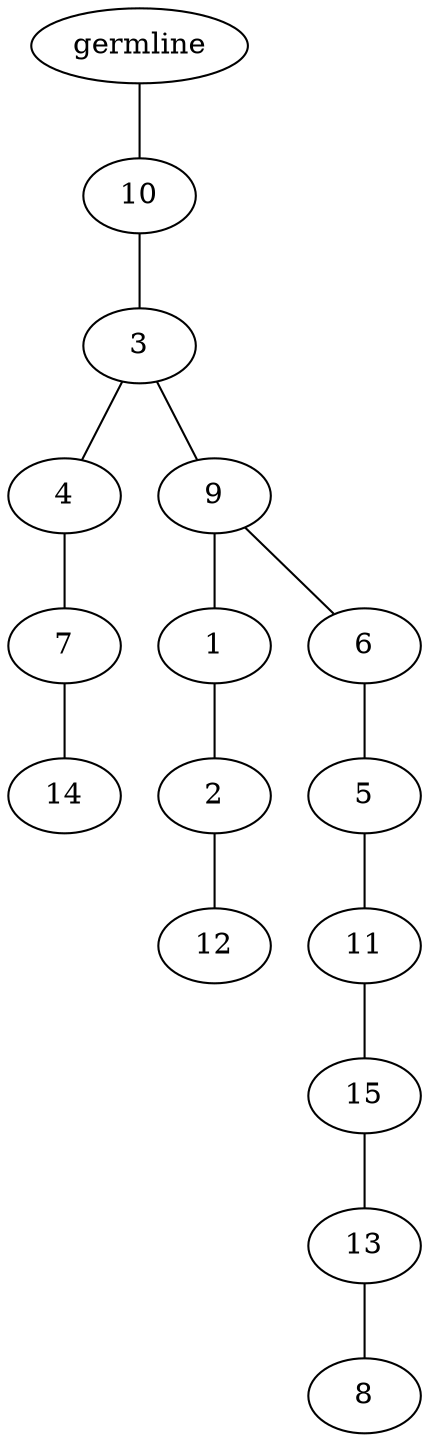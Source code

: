 graph tree {
    "140414552001360" [label="germline"];
    "140414550428208" [label="10"];
    "140414552289920" [label="3"];
    "140414552289680" [label="4"];
    "140414552289728" [label="7"];
    "140414552291072" [label="14"];
    "140414552292176" [label="9"];
    "140414552290304" [label="1"];
    "140414550427344" [label="2"];
    "140414550428928" [label="12"];
    "140414552289968" [label="6"];
    "140414552290352" [label="5"];
    "140414552292464" [label="11"];
    "140414552292944" [label="15"];
    "140414551046224" [label="13"];
    "140414546368256" [label="8"];
    "140414552001360" -- "140414550428208";
    "140414550428208" -- "140414552289920";
    "140414552289920" -- "140414552289680";
    "140414552289920" -- "140414552292176";
    "140414552289680" -- "140414552289728";
    "140414552289728" -- "140414552291072";
    "140414552292176" -- "140414552290304";
    "140414552292176" -- "140414552289968";
    "140414552290304" -- "140414550427344";
    "140414550427344" -- "140414550428928";
    "140414552289968" -- "140414552290352";
    "140414552290352" -- "140414552292464";
    "140414552292464" -- "140414552292944";
    "140414552292944" -- "140414551046224";
    "140414551046224" -- "140414546368256";
}
